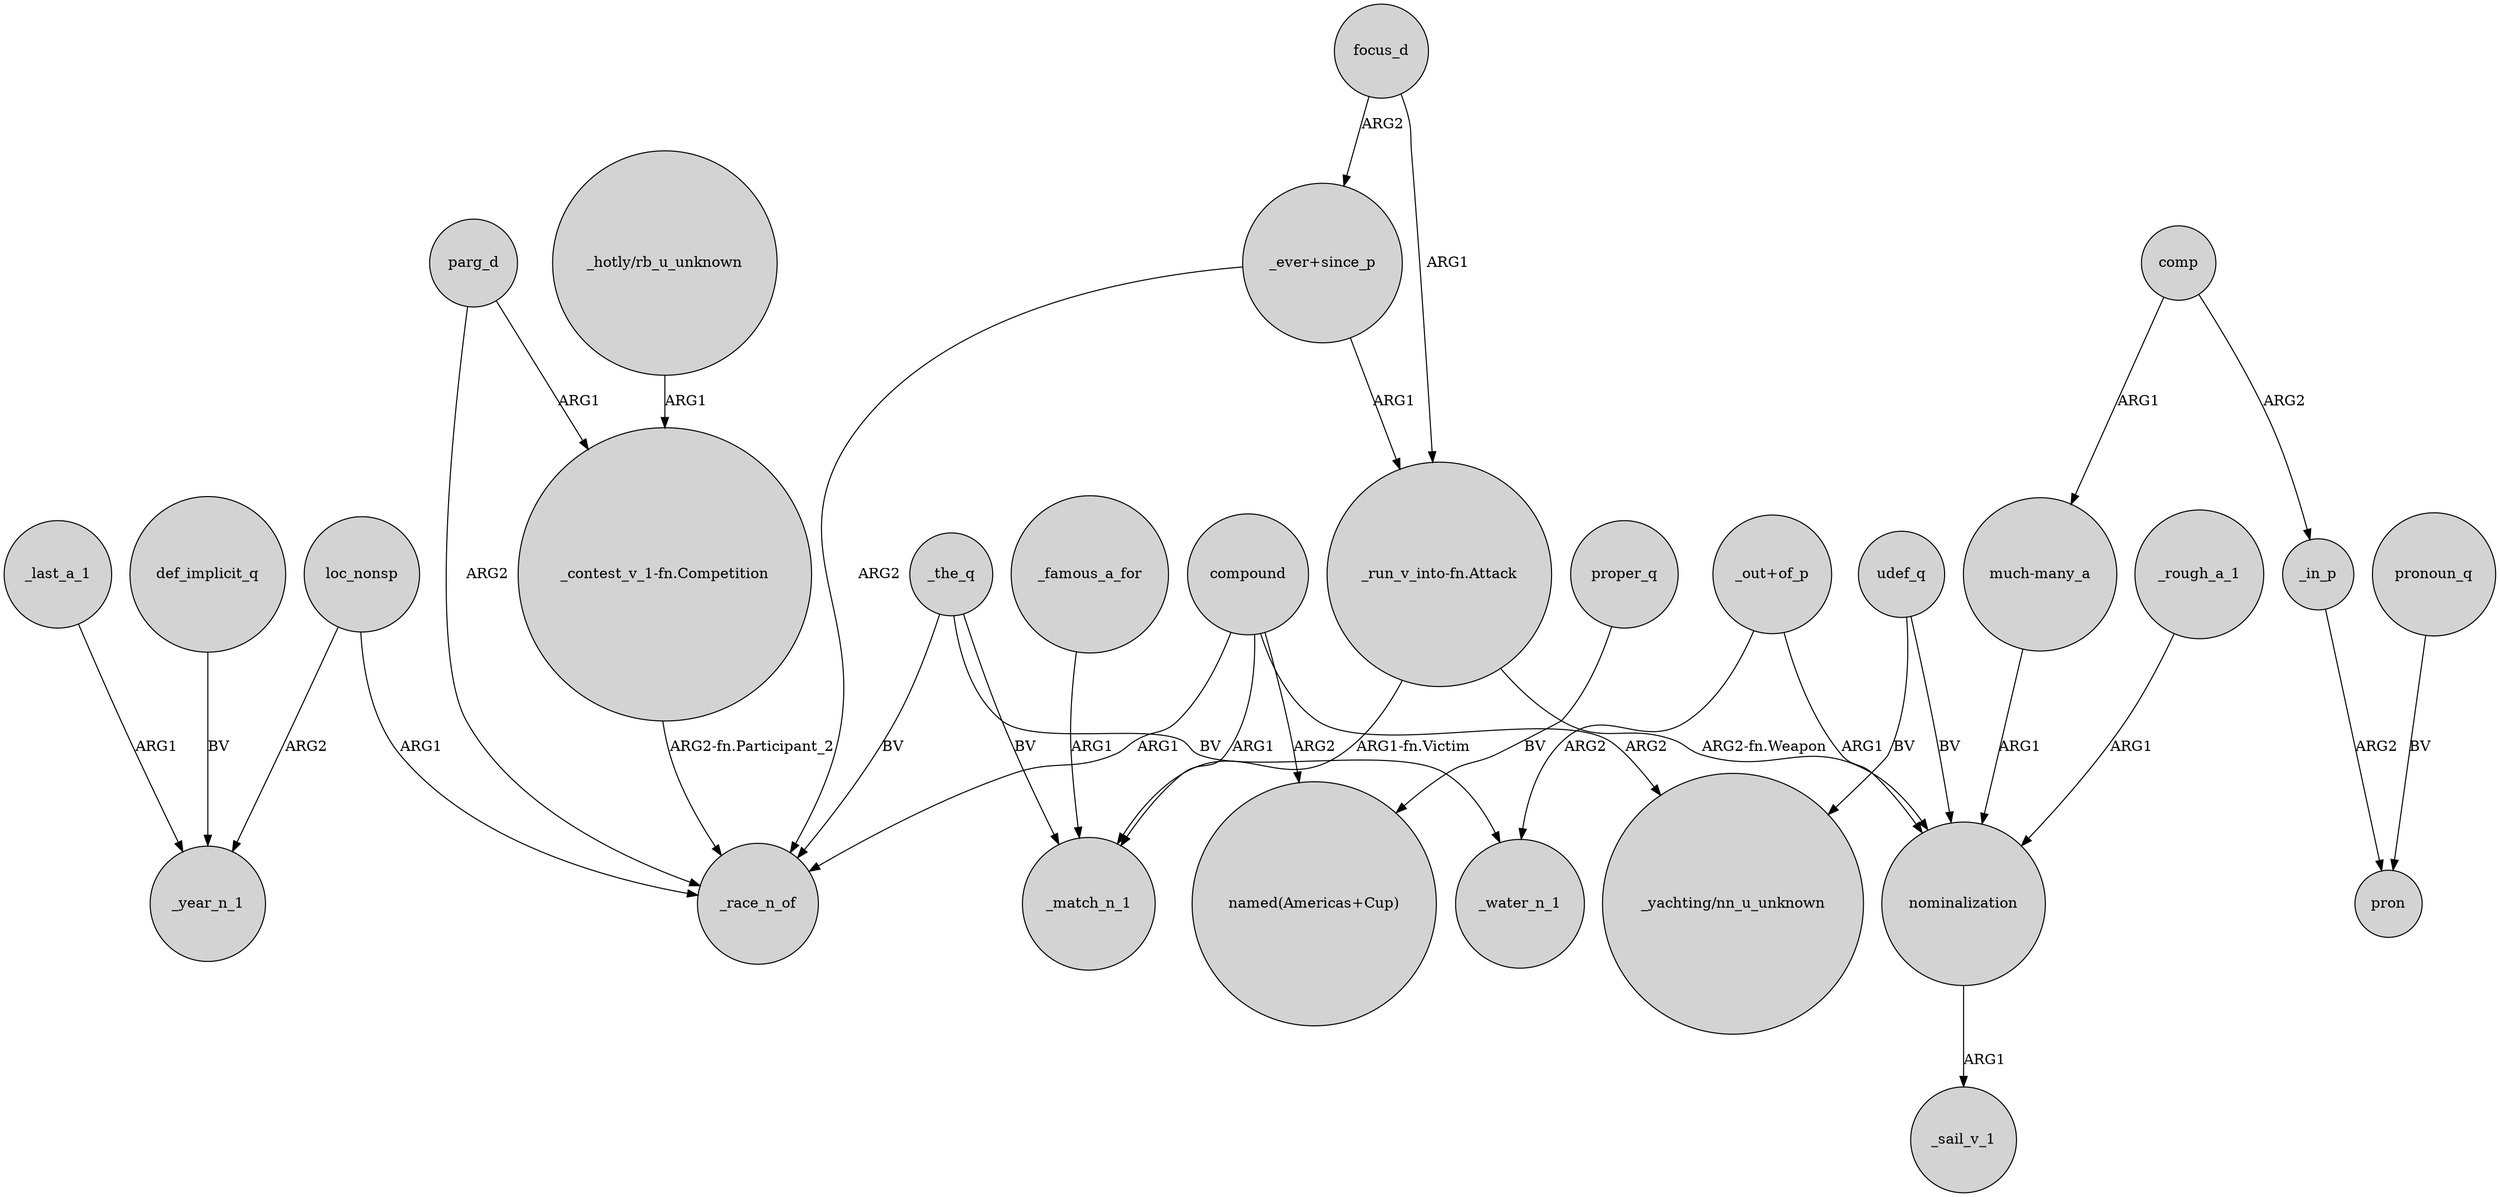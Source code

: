 digraph {
	node [shape=circle style=filled]
	_the_q -> _match_n_1 [label=BV]
	compound -> _race_n_of [label=ARG1]
	_in_p -> pron [label=ARG2]
	_famous_a_for -> _match_n_1 [label=ARG1]
	"_run_v_into-fn.Attack" -> _match_n_1 [label="ARG1-fn.Victim"]
	compound -> "_yachting/nn_u_unknown" [label=ARG2]
	def_implicit_q -> _year_n_1 [label=BV]
	"_hotly/rb_u_unknown" -> "_contest_v_1-fn.Competition" [label=ARG1]
	compound -> "named(Americas+Cup)" [label=ARG2]
	parg_d -> _race_n_of [label=ARG2]
	udef_q -> nominalization [label=BV]
	"_out+of_p" -> nominalization [label=ARG1]
	loc_nonsp -> _year_n_1 [label=ARG2]
	_the_q -> _water_n_1 [label=BV]
	pronoun_q -> pron [label=BV]
	comp -> "much-many_a" [label=ARG1]
	comp -> _in_p [label=ARG2]
	parg_d -> "_contest_v_1-fn.Competition" [label=ARG1]
	_rough_a_1 -> nominalization [label=ARG1]
	loc_nonsp -> _race_n_of [label=ARG1]
	_last_a_1 -> _year_n_1 [label=ARG1]
	"_ever+since_p" -> _race_n_of [label=ARG2]
	_the_q -> _race_n_of [label=BV]
	"_ever+since_p" -> "_run_v_into-fn.Attack" [label=ARG1]
	proper_q -> "named(Americas+Cup)" [label=BV]
	nominalization -> _sail_v_1 [label=ARG1]
	"_run_v_into-fn.Attack" -> nominalization [label="ARG2-fn.Weapon"]
	udef_q -> "_yachting/nn_u_unknown" [label=BV]
	"much-many_a" -> nominalization [label=ARG1]
	focus_d -> "_ever+since_p" [label=ARG2]
	"_contest_v_1-fn.Competition" -> _race_n_of [label="ARG2-fn.Participant_2"]
	compound -> _match_n_1 [label=ARG1]
	"_out+of_p" -> _water_n_1 [label=ARG2]
	focus_d -> "_run_v_into-fn.Attack" [label=ARG1]
}
